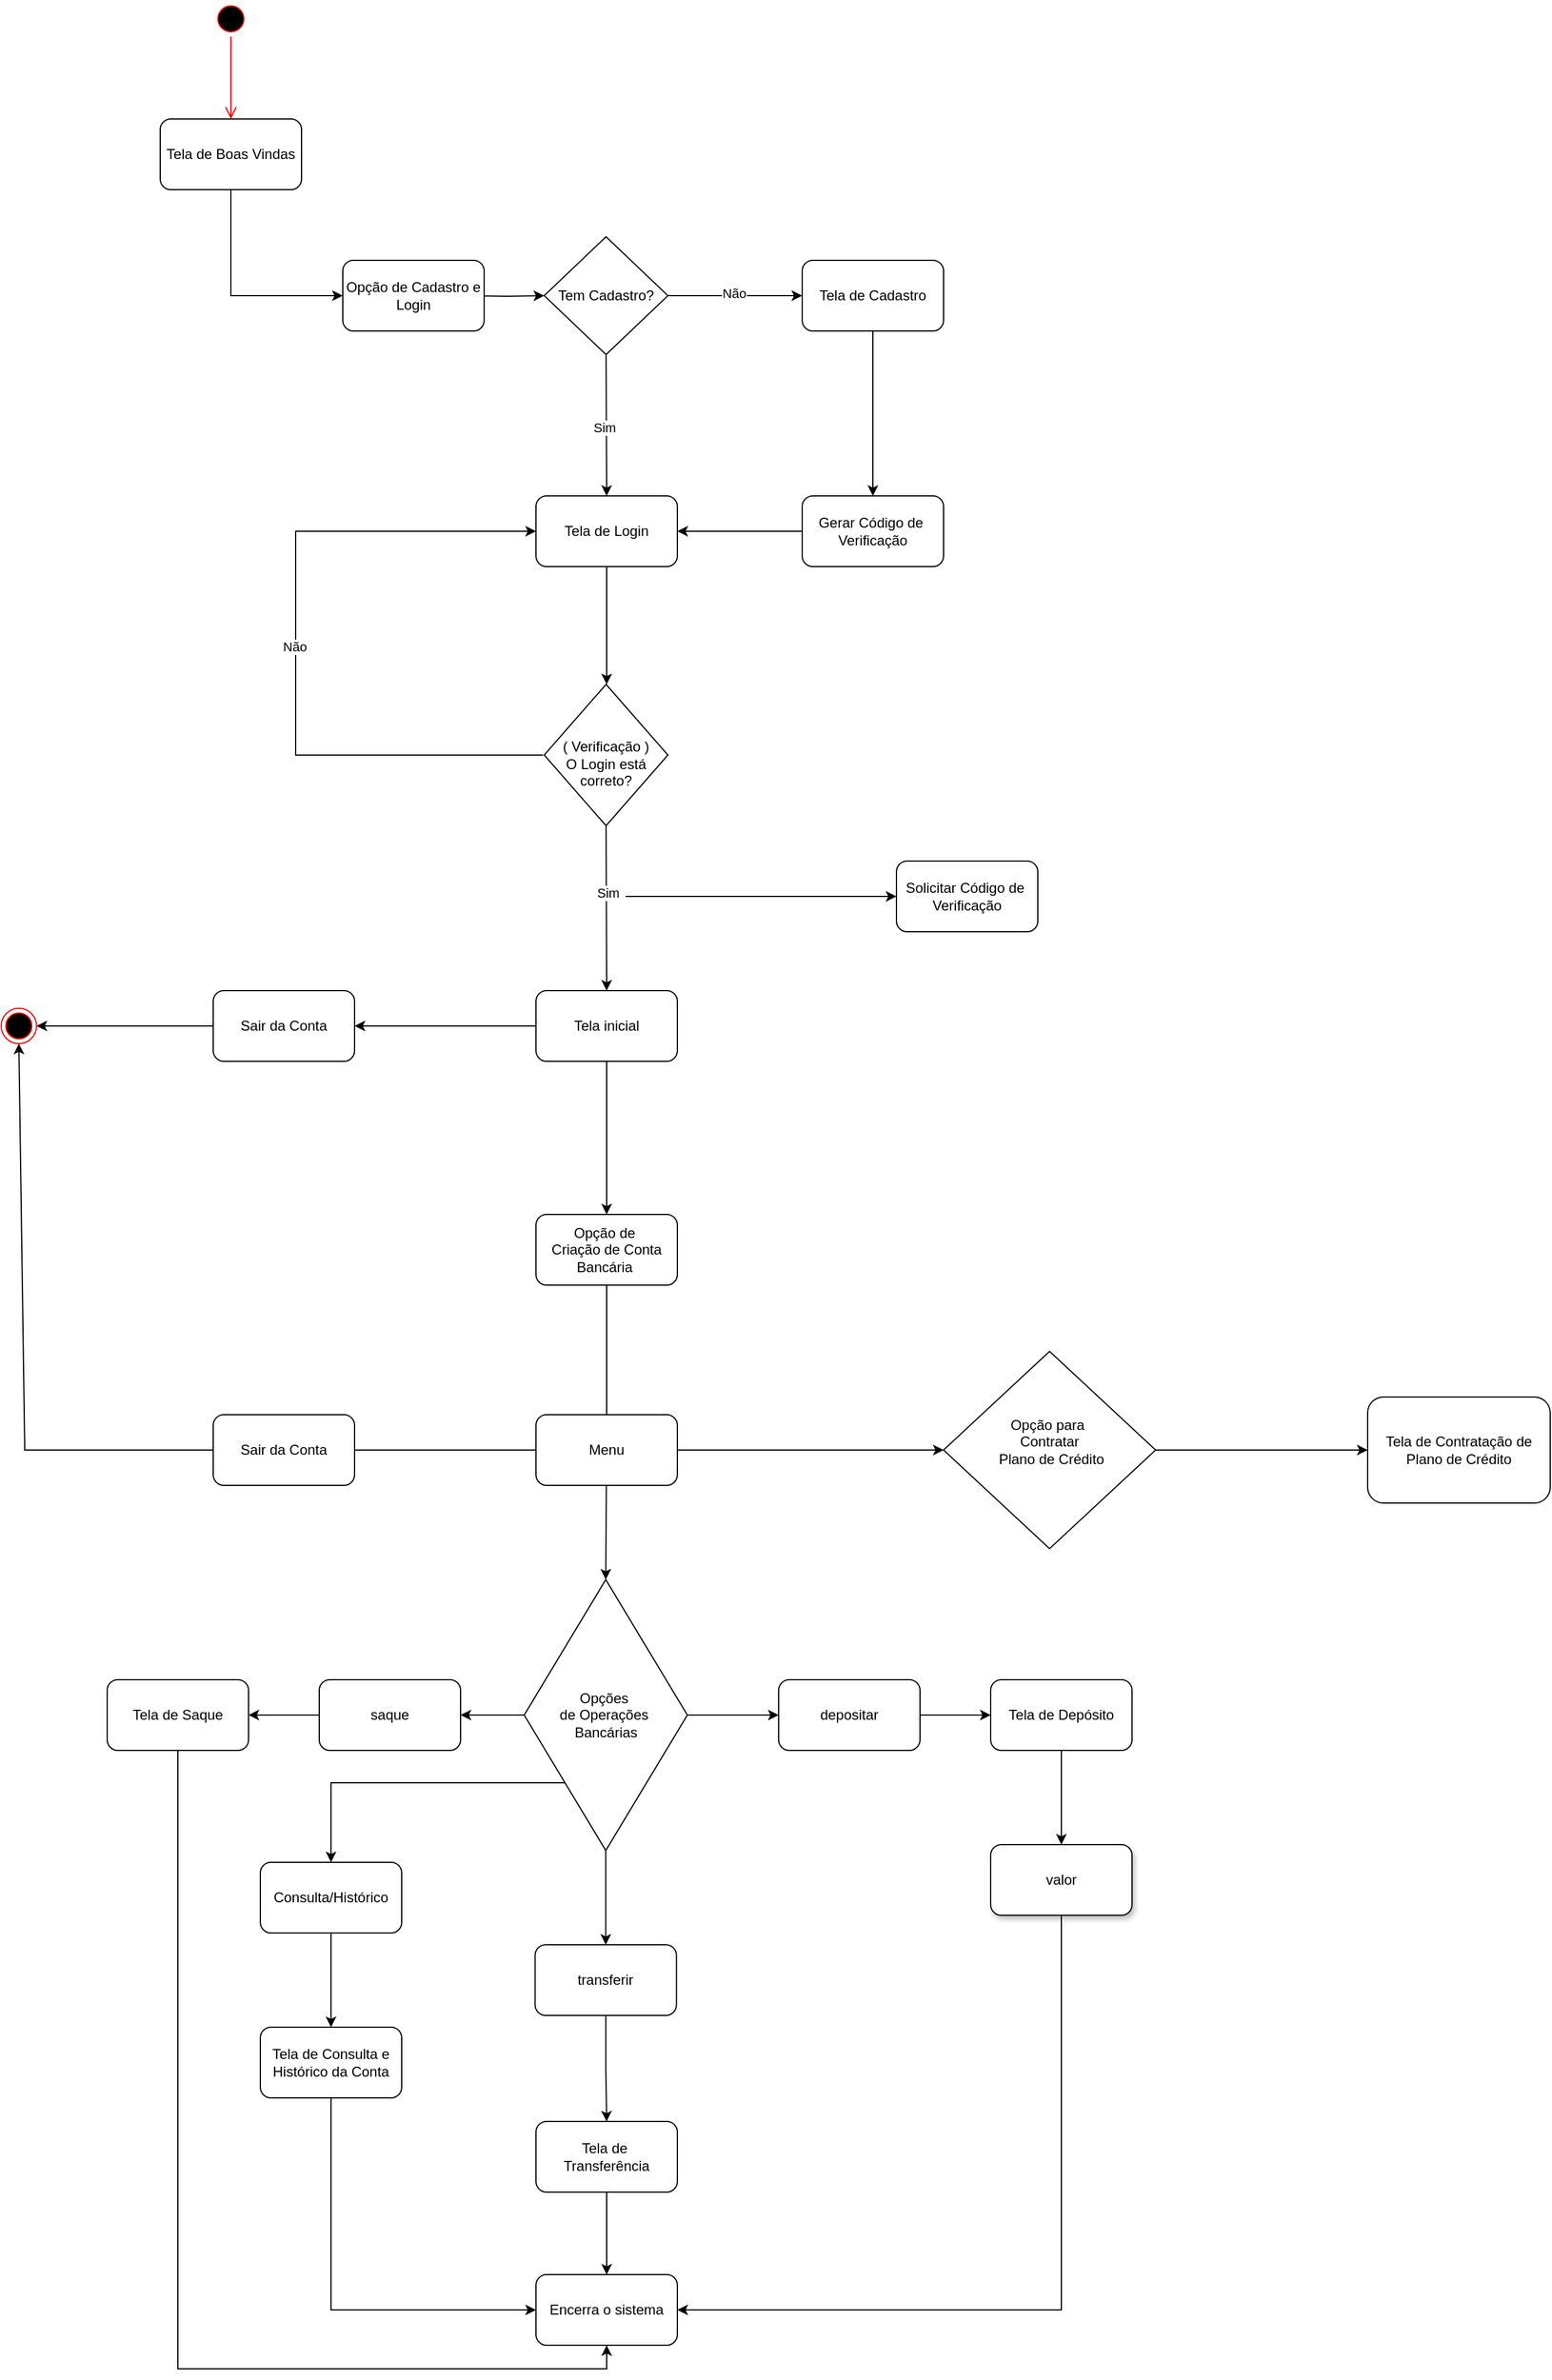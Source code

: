 <mxfile version="28.2.5">
  <diagram name="Página-1" id="nAtM_xPbGz3R0BzyVeKY">
    <mxGraphModel dx="2185" dy="740" grid="1" gridSize="10" guides="1" tooltips="1" connect="1" arrows="1" fold="1" page="1" pageScale="1" pageWidth="827" pageHeight="1169" math="0" shadow="0">
      <root>
        <mxCell id="0" />
        <mxCell id="1" parent="0" />
        <mxCell id="7xk3g6JaElh0pvHqVvv3-3" value="Tela de Boas Vindas" style="rounded=1;whiteSpace=wrap;html=1;" parent="1" vertex="1">
          <mxGeometry x="35" y="160" width="120" height="60" as="geometry" />
        </mxCell>
        <mxCell id="7xk3g6JaElh0pvHqVvv3-5" value="" style="ellipse;html=1;shape=startState;fillColor=#000000;strokeColor=#ff0000;" parent="1" vertex="1">
          <mxGeometry x="80" y="60" width="30" height="30" as="geometry" />
        </mxCell>
        <mxCell id="7xk3g6JaElh0pvHqVvv3-6" value="" style="edgeStyle=orthogonalEdgeStyle;html=1;verticalAlign=bottom;endArrow=open;endSize=8;strokeColor=#ff0000;rounded=0;" parent="1" source="7xk3g6JaElh0pvHqVvv3-5" target="7xk3g6JaElh0pvHqVvv3-3" edge="1">
          <mxGeometry relative="1" as="geometry">
            <mxPoint x="195" y="160" as="targetPoint" />
            <Array as="points" />
          </mxGeometry>
        </mxCell>
        <mxCell id="7xk3g6JaElh0pvHqVvv3-7" value="Tela de Login" style="rounded=1;whiteSpace=wrap;html=1;" parent="1" vertex="1">
          <mxGeometry x="354" y="480" width="120" height="60" as="geometry" />
        </mxCell>
        <mxCell id="7xk3g6JaElh0pvHqVvv3-14" value="" style="edgeStyle=orthogonalEdgeStyle;rounded=0;orthogonalLoop=1;jettySize=auto;html=1;" parent="1" target="7xk3g6JaElh0pvHqVvv3-13" edge="1">
          <mxGeometry relative="1" as="geometry">
            <mxPoint x="295" y="310" as="sourcePoint" />
          </mxGeometry>
        </mxCell>
        <mxCell id="7xk3g6JaElh0pvHqVvv3-10" value="Tela de Cadastro" style="rounded=1;whiteSpace=wrap;html=1;" parent="1" vertex="1">
          <mxGeometry x="580" y="280" width="120" height="60" as="geometry" />
        </mxCell>
        <mxCell id="7xk3g6JaElh0pvHqVvv3-12" value="" style="endArrow=classic;html=1;rounded=0;entryX=0;entryY=0.5;entryDx=0;entryDy=0;exitX=0.5;exitY=1;exitDx=0;exitDy=0;" parent="1" source="7xk3g6JaElh0pvHqVvv3-3" edge="1">
          <mxGeometry width="50" height="50" relative="1" as="geometry">
            <mxPoint x="330" y="180" as="sourcePoint" />
            <mxPoint x="190" y="310" as="targetPoint" />
            <Array as="points">
              <mxPoint x="95" y="310" />
            </Array>
          </mxGeometry>
        </mxCell>
        <mxCell id="7xk3g6JaElh0pvHqVvv3-16" value="" style="edgeStyle=orthogonalEdgeStyle;rounded=0;orthogonalLoop=1;jettySize=auto;html=1;" parent="1" source="7xk3g6JaElh0pvHqVvv3-13" target="7xk3g6JaElh0pvHqVvv3-10" edge="1">
          <mxGeometry relative="1" as="geometry" />
        </mxCell>
        <mxCell id="7xk3g6JaElh0pvHqVvv3-17" value="Não" style="edgeLabel;html=1;align=center;verticalAlign=middle;resizable=0;points=[];" parent="7xk3g6JaElh0pvHqVvv3-16" vertex="1" connectable="0">
          <mxGeometry x="-0.018" y="2" relative="1" as="geometry">
            <mxPoint as="offset" />
          </mxGeometry>
        </mxCell>
        <mxCell id="7xk3g6JaElh0pvHqVvv3-13" value="Tem Cadastro?" style="rhombus;whiteSpace=wrap;html=1;" parent="1" vertex="1">
          <mxGeometry x="361" y="260" width="105" height="100" as="geometry" />
        </mxCell>
        <mxCell id="7xk3g6JaElh0pvHqVvv3-15" value="&lt;font style=&quot;vertical-align: inherit;&quot; dir=&quot;auto&quot;&gt;&lt;font style=&quot;vertical-align: inherit;&quot; dir=&quot;auto&quot;&gt;Opção de Cadastro e Login&lt;/font&gt;&lt;/font&gt;" style="rounded=1;whiteSpace=wrap;html=1;" parent="1" vertex="1">
          <mxGeometry x="190" y="280" width="120" height="60" as="geometry" />
        </mxCell>
        <mxCell id="7xk3g6JaElh0pvHqVvv3-18" value="" style="endArrow=classic;html=1;rounded=0;exitX=0.5;exitY=1;exitDx=0;exitDy=0;entryX=0.5;entryY=0;entryDx=0;entryDy=0;" parent="1" source="7xk3g6JaElh0pvHqVvv3-13" target="7xk3g6JaElh0pvHqVvv3-7" edge="1">
          <mxGeometry width="50" height="50" relative="1" as="geometry">
            <mxPoint x="290" y="480" as="sourcePoint" />
            <mxPoint x="414" y="450" as="targetPoint" />
          </mxGeometry>
        </mxCell>
        <mxCell id="7xk3g6JaElh0pvHqVvv3-19" value="Sim" style="edgeLabel;html=1;align=center;verticalAlign=middle;resizable=0;points=[];" parent="7xk3g6JaElh0pvHqVvv3-18" vertex="1" connectable="0">
          <mxGeometry x="0.022" y="-2" relative="1" as="geometry">
            <mxPoint as="offset" />
          </mxGeometry>
        </mxCell>
        <mxCell id="7xk3g6JaElh0pvHqVvv3-21" value="" style="endArrow=classic;html=1;rounded=0;exitX=0.5;exitY=1;exitDx=0;exitDy=0;" parent="1" source="7xk3g6JaElh0pvHqVvv3-7" edge="1">
          <mxGeometry width="50" height="50" relative="1" as="geometry">
            <mxPoint x="510" y="680" as="sourcePoint" />
            <mxPoint x="414" y="640" as="targetPoint" />
          </mxGeometry>
        </mxCell>
        <mxCell id="7xk3g6JaElh0pvHqVvv3-33" value="" style="edgeStyle=orthogonalEdgeStyle;rounded=0;orthogonalLoop=1;jettySize=auto;html=1;" parent="1" source="7xk3g6JaElh0pvHqVvv3-22" target="7xk3g6JaElh0pvHqVvv3-32" edge="1">
          <mxGeometry relative="1" as="geometry" />
        </mxCell>
        <mxCell id="7xk3g6JaElh0pvHqVvv3-42" value="" style="edgeStyle=orthogonalEdgeStyle;rounded=0;orthogonalLoop=1;jettySize=auto;html=1;" parent="1" source="7xk3g6JaElh0pvHqVvv3-22" target="7xk3g6JaElh0pvHqVvv3-41" edge="1">
          <mxGeometry relative="1" as="geometry" />
        </mxCell>
        <mxCell id="7xk3g6JaElh0pvHqVvv3-22" value="Tela inicial" style="rounded=1;whiteSpace=wrap;html=1;" parent="1" vertex="1">
          <mxGeometry x="354" y="900" width="120" height="60" as="geometry" />
        </mxCell>
        <mxCell id="7xk3g6JaElh0pvHqVvv3-24" value="&lt;div&gt;&lt;br&gt;&lt;/div&gt;&lt;div&gt;( Verificação )&lt;/div&gt;O Login está correto?" style="rhombus;whiteSpace=wrap;html=1;" parent="1" vertex="1">
          <mxGeometry x="361" y="640" width="105" height="120" as="geometry" />
        </mxCell>
        <mxCell id="7xk3g6JaElh0pvHqVvv3-26" value="" style="endArrow=classic;html=1;rounded=0;entryX=0.5;entryY=0;entryDx=0;entryDy=0;exitX=0.5;exitY=1;exitDx=0;exitDy=0;" parent="1" source="7xk3g6JaElh0pvHqVvv3-24" target="7xk3g6JaElh0pvHqVvv3-22" edge="1">
          <mxGeometry width="50" height="50" relative="1" as="geometry">
            <mxPoint x="510" y="580" as="sourcePoint" />
            <mxPoint x="560" y="530" as="targetPoint" />
          </mxGeometry>
        </mxCell>
        <mxCell id="7xk3g6JaElh0pvHqVvv3-27" value="Sim" style="edgeLabel;html=1;align=center;verticalAlign=middle;resizable=0;points=[];" parent="7xk3g6JaElh0pvHqVvv3-26" vertex="1" connectable="0">
          <mxGeometry x="-0.186" y="1" relative="1" as="geometry">
            <mxPoint as="offset" />
          </mxGeometry>
        </mxCell>
        <mxCell id="7xk3g6JaElh0pvHqVvv3-28" value="" style="endArrow=classic;html=1;rounded=0;entryX=0;entryY=0.5;entryDx=0;entryDy=0;" parent="1" target="7xk3g6JaElh0pvHqVvv3-7" edge="1">
          <mxGeometry width="50" height="50" relative="1" as="geometry">
            <mxPoint x="360" y="700" as="sourcePoint" />
            <mxPoint x="560" y="730" as="targetPoint" />
            <Array as="points">
              <mxPoint x="210" y="700" />
              <mxPoint x="150" y="700" />
              <mxPoint x="150" y="510" />
            </Array>
          </mxGeometry>
        </mxCell>
        <mxCell id="7xk3g6JaElh0pvHqVvv3-29" value="Não" style="edgeLabel;html=1;align=center;verticalAlign=middle;resizable=0;points=[];" parent="7xk3g6JaElh0pvHqVvv3-28" vertex="1" connectable="0">
          <mxGeometry y="1" relative="1" as="geometry">
            <mxPoint as="offset" />
          </mxGeometry>
        </mxCell>
        <mxCell id="7xk3g6JaElh0pvHqVvv3-46" value="" style="edgeStyle=orthogonalEdgeStyle;rounded=0;orthogonalLoop=1;jettySize=auto;html=1;entryX=0.5;entryY=0;entryDx=0;entryDy=0;" parent="1" source="7xk3g6JaElh0pvHqVvv3-32" target="7xk3g6JaElh0pvHqVvv3-47" edge="1">
          <mxGeometry relative="1" as="geometry">
            <mxPoint x="414" y="1250" as="targetPoint" />
          </mxGeometry>
        </mxCell>
        <mxCell id="7xk3g6JaElh0pvHqVvv3-32" value="Opção de&amp;nbsp;&lt;div&gt;Criação de Conta&lt;/div&gt;&lt;div&gt;Bancária&amp;nbsp;&lt;/div&gt;" style="whiteSpace=wrap;html=1;rounded=1;" parent="1" vertex="1">
          <mxGeometry x="354" y="1090" width="120" height="60" as="geometry" />
        </mxCell>
        <mxCell id="7xk3g6JaElh0pvHqVvv3-34" value="" style="endArrow=classic;html=1;rounded=0;" parent="1" edge="1">
          <mxGeometry width="50" height="50" relative="1" as="geometry">
            <mxPoint x="430" y="820" as="sourcePoint" />
            <mxPoint x="660" y="820" as="targetPoint" />
          </mxGeometry>
        </mxCell>
        <mxCell id="7xk3g6JaElh0pvHqVvv3-35" value="&lt;font style=&quot;vertical-align: inherit;&quot; dir=&quot;auto&quot;&gt;&lt;font style=&quot;vertical-align: inherit;&quot; dir=&quot;auto&quot;&gt;Solicitar Código de&amp;nbsp;&lt;/font&gt;&lt;/font&gt;&lt;div&gt;&lt;span style=&quot;background-color: transparent; color: light-dark(rgb(0, 0, 0), rgb(255, 255, 255));&quot;&gt;&lt;font style=&quot;vertical-align: inherit;&quot; dir=&quot;auto&quot;&gt;&lt;font style=&quot;vertical-align: inherit;&quot; dir=&quot;auto&quot;&gt;Verificação&lt;/font&gt;&lt;/font&gt;&lt;/span&gt;&lt;/div&gt;" style="rounded=1;whiteSpace=wrap;html=1;" parent="1" vertex="1">
          <mxGeometry x="660" y="790" width="120" height="60" as="geometry" />
        </mxCell>
        <mxCell id="7xk3g6JaElh0pvHqVvv3-41" value="Sair da Conta" style="whiteSpace=wrap;html=1;rounded=1;" parent="1" vertex="1">
          <mxGeometry x="80" y="900" width="120" height="60" as="geometry" />
        </mxCell>
        <mxCell id="7xk3g6JaElh0pvHqVvv3-43" value="" style="endArrow=classic;html=1;rounded=0;exitX=0;exitY=0.5;exitDx=0;exitDy=0;" parent="1" source="7xk3g6JaElh0pvHqVvv3-41" edge="1">
          <mxGeometry width="50" height="50" relative="1" as="geometry">
            <mxPoint x="30" y="920" as="sourcePoint" />
            <mxPoint x="-70" y="930" as="targetPoint" />
          </mxGeometry>
        </mxCell>
        <mxCell id="7xk3g6JaElh0pvHqVvv3-44" value="" style="ellipse;html=1;shape=endState;fillColor=#000000;strokeColor=#ff0000;" parent="1" vertex="1">
          <mxGeometry x="-100" y="915" width="30" height="30" as="geometry" />
        </mxCell>
        <mxCell id="7xk3g6JaElh0pvHqVvv3-49" value="" style="edgeStyle=orthogonalEdgeStyle;rounded=0;orthogonalLoop=1;jettySize=auto;html=1;entryX=1;entryY=0.5;entryDx=0;entryDy=0;" parent="1" source="zpXSYYtoqPTxO0NAMw40-21" target="7xk3g6JaElh0pvHqVvv3-62" edge="1">
          <mxGeometry relative="1" as="geometry">
            <mxPoint x="150" y="1265" as="targetPoint" />
          </mxGeometry>
        </mxCell>
        <mxCell id="7xk3g6JaElh0pvHqVvv3-51" value="" style="edgeStyle=orthogonalEdgeStyle;rounded=0;orthogonalLoop=1;jettySize=auto;html=1;entryX=0;entryY=0.5;entryDx=0;entryDy=0;" parent="1" source="zpXSYYtoqPTxO0NAMw40-2" target="7xk3g6JaElh0pvHqVvv3-63" edge="1">
          <mxGeometry relative="1" as="geometry">
            <mxPoint x="720" y="1265" as="targetPoint" />
          </mxGeometry>
        </mxCell>
        <mxCell id="7xk3g6JaElh0pvHqVvv3-61" value="" style="edgeStyle=orthogonalEdgeStyle;rounded=0;orthogonalLoop=1;jettySize=auto;html=1;entryX=0.5;entryY=0;entryDx=0;entryDy=0;" parent="1" source="zpXSYYtoqPTxO0NAMw40-19" target="7xk3g6JaElh0pvHqVvv3-68" edge="1">
          <mxGeometry relative="1" as="geometry">
            <mxPoint x="414" y="1680" as="targetPoint" />
          </mxGeometry>
        </mxCell>
        <mxCell id="-yAS3vKNDVLwqYnA1DSh-10" style="edgeStyle=orthogonalEdgeStyle;rounded=0;orthogonalLoop=1;jettySize=auto;html=1;exitX=0;exitY=1;exitDx=0;exitDy=0;entryX=0.5;entryY=0;entryDx=0;entryDy=0;" edge="1" parent="1" source="7xk3g6JaElh0pvHqVvv3-47" target="-yAS3vKNDVLwqYnA1DSh-11">
          <mxGeometry relative="1" as="geometry">
            <mxPoint x="180" y="1740" as="targetPoint" />
          </mxGeometry>
        </mxCell>
        <mxCell id="7xk3g6JaElh0pvHqVvv3-47" value="&lt;font style=&quot;vertical-align: inherit;&quot; dir=&quot;auto&quot;&gt;&lt;font style=&quot;vertical-align: inherit;&quot; dir=&quot;auto&quot;&gt;Opções&amp;nbsp;&lt;/font&gt;&lt;/font&gt;&lt;div&gt;&lt;font style=&quot;vertical-align: inherit;&quot; dir=&quot;auto&quot;&gt;&lt;font style=&quot;vertical-align: inherit;&quot; dir=&quot;auto&quot;&gt;de Operações&amp;nbsp;&lt;/font&gt;&lt;/font&gt;&lt;/div&gt;&lt;div&gt;&lt;font style=&quot;vertical-align: inherit;&quot; dir=&quot;auto&quot;&gt;&lt;font style=&quot;vertical-align: inherit;&quot; dir=&quot;auto&quot;&gt;Bancárias&lt;/font&gt;&lt;/font&gt;&lt;/div&gt;" style="rhombus;whiteSpace=wrap;html=1;" parent="1" vertex="1">
          <mxGeometry x="344" y="1400" width="138.5" height="230" as="geometry" />
        </mxCell>
        <mxCell id="-yAS3vKNDVLwqYnA1DSh-12" style="edgeStyle=orthogonalEdgeStyle;rounded=0;orthogonalLoop=1;jettySize=auto;html=1;exitX=0.5;exitY=1;exitDx=0;exitDy=0;entryX=0.5;entryY=1;entryDx=0;entryDy=0;" edge="1" parent="1" source="7xk3g6JaElh0pvHqVvv3-62" target="-yAS3vKNDVLwqYnA1DSh-2">
          <mxGeometry relative="1" as="geometry" />
        </mxCell>
        <mxCell id="7xk3g6JaElh0pvHqVvv3-62" value="Tela de Saque" style="rounded=1;whiteSpace=wrap;html=1;" parent="1" vertex="1">
          <mxGeometry x="-10" y="1485" width="120" height="60" as="geometry" />
        </mxCell>
        <mxCell id="zpXSYYtoqPTxO0NAMw40-25" value="" style="edgeStyle=orthogonalEdgeStyle;rounded=0;orthogonalLoop=1;jettySize=auto;html=1;" parent="1" source="7xk3g6JaElh0pvHqVvv3-63" target="zpXSYYtoqPTxO0NAMw40-24" edge="1">
          <mxGeometry relative="1" as="geometry" />
        </mxCell>
        <mxCell id="7xk3g6JaElh0pvHqVvv3-63" value="Tela de Depósito" style="rounded=1;whiteSpace=wrap;html=1;" parent="1" vertex="1">
          <mxGeometry x="740" y="1485" width="120" height="60" as="geometry" />
        </mxCell>
        <mxCell id="7xk3g6JaElh0pvHqVvv3-65" value="Menu" style="rounded=1;whiteSpace=wrap;html=1;" parent="1" vertex="1">
          <mxGeometry x="354" y="1260" width="120" height="60" as="geometry" />
        </mxCell>
        <mxCell id="-yAS3vKNDVLwqYnA1DSh-4" style="edgeStyle=orthogonalEdgeStyle;rounded=0;orthogonalLoop=1;jettySize=auto;html=1;entryX=0.5;entryY=0;entryDx=0;entryDy=0;" edge="1" parent="1" source="7xk3g6JaElh0pvHqVvv3-68" target="-yAS3vKNDVLwqYnA1DSh-2">
          <mxGeometry relative="1" as="geometry" />
        </mxCell>
        <mxCell id="7xk3g6JaElh0pvHqVvv3-68" value="Tela de&amp;nbsp;&lt;div&gt;Transferência&lt;/div&gt;" style="rounded=1;whiteSpace=wrap;html=1;" parent="1" vertex="1">
          <mxGeometry x="354" y="1860" width="120" height="60" as="geometry" />
        </mxCell>
        <mxCell id="7xk3g6JaElh0pvHqVvv3-71" value="" style="endArrow=classic;html=1;rounded=0;entryX=0.5;entryY=1;entryDx=0;entryDy=0;exitX=0;exitY=0.5;exitDx=0;exitDy=0;" parent="1" source="7xk3g6JaElh0pvHqVvv3-65" target="7xk3g6JaElh0pvHqVvv3-44" edge="1">
          <mxGeometry width="50" height="50" relative="1" as="geometry">
            <mxPoint x="80" y="1320" as="sourcePoint" />
            <mxPoint x="570" y="1080" as="targetPoint" />
            <Array as="points">
              <mxPoint x="-80" y="1290" />
            </Array>
          </mxGeometry>
        </mxCell>
        <mxCell id="7xk3g6JaElh0pvHqVvv3-72" value="Sair da Conta" style="rounded=1;whiteSpace=wrap;html=1;" parent="1" vertex="1">
          <mxGeometry x="80" y="1260" width="120" height="60" as="geometry" />
        </mxCell>
        <mxCell id="7xk3g6JaElh0pvHqVvv3-74" value="" style="edgeStyle=orthogonalEdgeStyle;rounded=0;orthogonalLoop=1;jettySize=auto;html=1;" parent="1" source="7xk3g6JaElh0pvHqVvv3-65" target="7xk3g6JaElh0pvHqVvv3-73" edge="1">
          <mxGeometry relative="1" as="geometry">
            <mxPoint x="474" y="1290" as="sourcePoint" />
            <mxPoint x="1050" y="1290" as="targetPoint" />
          </mxGeometry>
        </mxCell>
        <mxCell id="7xk3g6JaElh0pvHqVvv3-82" value="" style="edgeStyle=orthogonalEdgeStyle;rounded=0;orthogonalLoop=1;jettySize=auto;html=1;entryX=0;entryY=0.5;entryDx=0;entryDy=0;exitX=1;exitY=0.5;exitDx=0;exitDy=0;" parent="1" source="7xk3g6JaElh0pvHqVvv3-73" target="7xk3g6JaElh0pvHqVvv3-78" edge="1">
          <mxGeometry relative="1" as="geometry">
            <mxPoint x="795" y="1035" as="targetPoint" />
            <Array as="points" />
            <mxPoint x="1090" y="1290" as="sourcePoint" />
          </mxGeometry>
        </mxCell>
        <mxCell id="7xk3g6JaElh0pvHqVvv3-73" value="&lt;font style=&quot;vertical-align: inherit;&quot; dir=&quot;auto&quot;&gt;&lt;font style=&quot;vertical-align: inherit;&quot; dir=&quot;auto&quot;&gt;&lt;font style=&quot;vertical-align: inherit;&quot; dir=&quot;auto&quot;&gt;&lt;font style=&quot;vertical-align: inherit;&quot; dir=&quot;auto&quot;&gt;&lt;font style=&quot;vertical-align: inherit;&quot; dir=&quot;auto&quot;&gt;&lt;font style=&quot;vertical-align: inherit;&quot; dir=&quot;auto&quot;&gt;&lt;font style=&quot;vertical-align: inherit;&quot; dir=&quot;auto&quot;&gt;&lt;font style=&quot;vertical-align: inherit;&quot; dir=&quot;auto&quot;&gt;&lt;font style=&quot;vertical-align: inherit;&quot; dir=&quot;auto&quot;&gt;&lt;font style=&quot;vertical-align: inherit;&quot; dir=&quot;auto&quot;&gt;&lt;font style=&quot;vertical-align: inherit;&quot; dir=&quot;auto&quot;&gt;&lt;font style=&quot;vertical-align: inherit;&quot; dir=&quot;auto&quot;&gt;&lt;font style=&quot;vertical-align: inherit;&quot; dir=&quot;auto&quot;&gt;&lt;font style=&quot;vertical-align: inherit;&quot; dir=&quot;auto&quot;&gt;&lt;font style=&quot;vertical-align: inherit;&quot; dir=&quot;auto&quot;&gt;&lt;font style=&quot;vertical-align: inherit;&quot; dir=&quot;auto&quot;&gt;&lt;font style=&quot;vertical-align: inherit;&quot; dir=&quot;auto&quot;&gt;&lt;font style=&quot;vertical-align: inherit;&quot; dir=&quot;auto&quot;&gt;Opção para&amp;nbsp;&lt;/font&gt;&lt;/font&gt;&lt;/font&gt;&lt;/font&gt;&lt;/font&gt;&lt;/font&gt;&lt;/font&gt;&lt;/font&gt;&lt;/font&gt;&lt;/font&gt;&lt;/font&gt;&lt;/font&gt;&lt;/font&gt;&lt;/font&gt;&lt;/font&gt;&lt;/font&gt;&lt;/font&gt;&lt;/font&gt;&lt;div&gt;&lt;font style=&quot;vertical-align: inherit;&quot; dir=&quot;auto&quot;&gt;&lt;font style=&quot;vertical-align: inherit;&quot; dir=&quot;auto&quot;&gt;&lt;font style=&quot;vertical-align: inherit;&quot; dir=&quot;auto&quot;&gt;&lt;font style=&quot;vertical-align: inherit;&quot; dir=&quot;auto&quot;&gt;&lt;font style=&quot;vertical-align: inherit;&quot; dir=&quot;auto&quot;&gt;&lt;font style=&quot;vertical-align: inherit;&quot; dir=&quot;auto&quot;&gt;&lt;font style=&quot;vertical-align: inherit;&quot; dir=&quot;auto&quot;&gt;&lt;font style=&quot;vertical-align: inherit;&quot; dir=&quot;auto&quot;&gt;&lt;font style=&quot;vertical-align: inherit;&quot; dir=&quot;auto&quot;&gt;&lt;font style=&quot;vertical-align: inherit;&quot; dir=&quot;auto&quot;&gt;&lt;font style=&quot;vertical-align: inherit;&quot; dir=&quot;auto&quot;&gt;&lt;font style=&quot;vertical-align: inherit;&quot; dir=&quot;auto&quot;&gt;&lt;font style=&quot;vertical-align: inherit;&quot; dir=&quot;auto&quot;&gt;&lt;font style=&quot;vertical-align: inherit;&quot; dir=&quot;auto&quot;&gt;&lt;font style=&quot;vertical-align: inherit;&quot; dir=&quot;auto&quot;&gt;&lt;font style=&quot;vertical-align: inherit;&quot; dir=&quot;auto&quot;&gt;Contratar&lt;/font&gt;&lt;/font&gt;&lt;/font&gt;&lt;/font&gt;&lt;/font&gt;&lt;/font&gt;&lt;/font&gt;&lt;/font&gt;&lt;/font&gt;&lt;/font&gt;&lt;/font&gt;&lt;/font&gt;&lt;/font&gt;&lt;/font&gt;&lt;/font&gt;&lt;/font&gt;&lt;div&gt;&lt;font style=&quot;vertical-align: inherit;&quot; dir=&quot;auto&quot;&gt;&lt;font style=&quot;vertical-align: inherit;&quot; dir=&quot;auto&quot;&gt;&lt;font style=&quot;vertical-align: inherit;&quot; dir=&quot;auto&quot;&gt;&lt;font style=&quot;vertical-align: inherit;&quot; dir=&quot;auto&quot;&gt;&lt;font style=&quot;vertical-align: inherit;&quot; dir=&quot;auto&quot;&gt;&lt;font style=&quot;vertical-align: inherit;&quot; dir=&quot;auto&quot;&gt;&lt;font style=&quot;vertical-align: inherit;&quot; dir=&quot;auto&quot;&gt;&lt;font style=&quot;vertical-align: inherit;&quot; dir=&quot;auto&quot;&gt;&lt;font style=&quot;vertical-align: inherit;&quot; dir=&quot;auto&quot;&gt;&lt;font style=&quot;vertical-align: inherit;&quot; dir=&quot;auto&quot;&gt;&lt;font style=&quot;vertical-align: inherit;&quot; dir=&quot;auto&quot;&gt;&lt;font style=&quot;vertical-align: inherit;&quot; dir=&quot;auto&quot;&gt;&lt;font style=&quot;vertical-align: inherit;&quot; dir=&quot;auto&quot;&gt;&lt;font style=&quot;vertical-align: inherit;&quot; dir=&quot;auto&quot;&gt;&amp;nbsp;Plano&amp;nbsp;&lt;/font&gt;&lt;/font&gt;&lt;/font&gt;&lt;/font&gt;&lt;/font&gt;&lt;/font&gt;&lt;/font&gt;&lt;/font&gt;&lt;/font&gt;&lt;/font&gt;&lt;/font&gt;&lt;/font&gt;&lt;/font&gt;&lt;/font&gt;&lt;span style=&quot;background-color: transparent; color: light-dark(rgb(0, 0, 0), rgb(255, 255, 255));&quot;&gt;&lt;font style=&quot;vertical-align: inherit;&quot; dir=&quot;auto&quot;&gt;&lt;font style=&quot;vertical-align: inherit;&quot; dir=&quot;auto&quot;&gt;de Crédito&lt;/font&gt;&lt;/font&gt;&lt;/span&gt;&lt;/div&gt;&lt;div&gt;&lt;div&gt;&lt;div&gt;&lt;br&gt;&lt;/div&gt;&lt;/div&gt;&lt;/div&gt;&lt;/div&gt;" style="rhombus;whiteSpace=wrap;html=1;" parent="1" vertex="1">
          <mxGeometry x="700" y="1206.25" width="180" height="167.5" as="geometry" />
        </mxCell>
        <mxCell id="7xk3g6JaElh0pvHqVvv3-78" value="&lt;font style=&quot;vertical-align: inherit;&quot; dir=&quot;auto&quot;&gt;&lt;font style=&quot;vertical-align: inherit;&quot; dir=&quot;auto&quot;&gt;Tela de Contratação de Plano de Crédito&lt;/font&gt;&lt;/font&gt;" style="rounded=1;whiteSpace=wrap;html=1;" parent="1" vertex="1">
          <mxGeometry x="1060" y="1245" width="155" height="90" as="geometry" />
        </mxCell>
        <mxCell id="zpXSYYtoqPTxO0NAMw40-13" value="" style="edgeStyle=orthogonalEdgeStyle;rounded=0;orthogonalLoop=1;jettySize=auto;html=1;entryX=0;entryY=0.5;entryDx=0;entryDy=0;" parent="1" source="7xk3g6JaElh0pvHqVvv3-47" target="zpXSYYtoqPTxO0NAMw40-2" edge="1">
          <mxGeometry relative="1" as="geometry">
            <mxPoint x="740" y="1515" as="targetPoint" />
            <mxPoint x="483" y="1515" as="sourcePoint" />
          </mxGeometry>
        </mxCell>
        <mxCell id="zpXSYYtoqPTxO0NAMw40-2" value="depositar" style="whiteSpace=wrap;html=1;rounded=1;" parent="1" vertex="1">
          <mxGeometry x="560" y="1485" width="120" height="60" as="geometry" />
        </mxCell>
        <mxCell id="zpXSYYtoqPTxO0NAMw40-20" value="" style="edgeStyle=orthogonalEdgeStyle;rounded=0;orthogonalLoop=1;jettySize=auto;html=1;entryX=1;entryY=0.5;entryDx=0;entryDy=0;" parent="1" source="7xk3g6JaElh0pvHqVvv3-47" target="zpXSYYtoqPTxO0NAMw40-21" edge="1">
          <mxGeometry relative="1" as="geometry">
            <mxPoint x="110" y="1515" as="targetPoint" />
            <mxPoint x="344" y="1515" as="sourcePoint" />
          </mxGeometry>
        </mxCell>
        <mxCell id="zpXSYYtoqPTxO0NAMw40-21" value="saque" style="rounded=1;whiteSpace=wrap;html=1;" parent="1" vertex="1">
          <mxGeometry x="170" y="1485" width="120" height="60" as="geometry" />
        </mxCell>
        <mxCell id="zpXSYYtoqPTxO0NAMw40-23" value="" style="edgeStyle=orthogonalEdgeStyle;rounded=0;orthogonalLoop=1;jettySize=auto;html=1;entryX=0.5;entryY=0;entryDx=0;entryDy=0;" parent="1" source="7xk3g6JaElh0pvHqVvv3-47" target="zpXSYYtoqPTxO0NAMw40-19" edge="1">
          <mxGeometry relative="1" as="geometry">
            <mxPoint x="414" y="1860" as="targetPoint" />
            <mxPoint x="413" y="1630" as="sourcePoint" />
          </mxGeometry>
        </mxCell>
        <mxCell id="zpXSYYtoqPTxO0NAMw40-19" value="transferir" style="rounded=1;whiteSpace=wrap;html=1;" parent="1" vertex="1">
          <mxGeometry x="353.25" y="1710" width="120" height="60" as="geometry" />
        </mxCell>
        <mxCell id="-yAS3vKNDVLwqYnA1DSh-5" style="edgeStyle=orthogonalEdgeStyle;rounded=0;orthogonalLoop=1;jettySize=auto;html=1;entryX=1;entryY=0.5;entryDx=0;entryDy=0;" edge="1" parent="1" source="zpXSYYtoqPTxO0NAMw40-24" target="-yAS3vKNDVLwqYnA1DSh-2">
          <mxGeometry relative="1" as="geometry">
            <Array as="points">
              <mxPoint x="800" y="2020" />
            </Array>
          </mxGeometry>
        </mxCell>
        <mxCell id="zpXSYYtoqPTxO0NAMw40-24" value="valor" style="whiteSpace=wrap;html=1;rounded=1;shadow=1;" parent="1" vertex="1">
          <mxGeometry x="740" y="1625" width="120" height="60" as="geometry" />
        </mxCell>
        <mxCell id="-yAS3vKNDVLwqYnA1DSh-2" value="&lt;font style=&quot;vertical-align: inherit;&quot; dir=&quot;auto&quot;&gt;&lt;font style=&quot;vertical-align: inherit;&quot; dir=&quot;auto&quot;&gt;Encerra o sistema&lt;/font&gt;&lt;/font&gt;" style="rounded=1;whiteSpace=wrap;html=1;" vertex="1" parent="1">
          <mxGeometry x="354" y="1990" width="120" height="60" as="geometry" />
        </mxCell>
        <mxCell id="-yAS3vKNDVLwqYnA1DSh-6" value="&lt;font style=&quot;vertical-align: inherit;&quot; dir=&quot;auto&quot;&gt;&lt;font style=&quot;vertical-align: inherit;&quot; dir=&quot;auto&quot;&gt;&lt;font style=&quot;vertical-align: inherit;&quot; dir=&quot;auto&quot;&gt;&lt;font style=&quot;vertical-align: inherit;&quot; dir=&quot;auto&quot;&gt;Gerar Código de&amp;nbsp;&lt;/font&gt;&lt;/font&gt;&lt;/font&gt;&lt;/font&gt;&lt;div&gt;&lt;span style=&quot;background-color: transparent; color: light-dark(rgb(0, 0, 0), rgb(255, 255, 255));&quot;&gt;&lt;font style=&quot;vertical-align: inherit;&quot; dir=&quot;auto&quot;&gt;&lt;font style=&quot;vertical-align: inherit;&quot; dir=&quot;auto&quot;&gt;&lt;font style=&quot;vertical-align: inherit;&quot; dir=&quot;auto&quot;&gt;&lt;font style=&quot;vertical-align: inherit;&quot; dir=&quot;auto&quot;&gt;Verificação&lt;/font&gt;&lt;/font&gt;&lt;/font&gt;&lt;/font&gt;&lt;/span&gt;&lt;/div&gt;" style="rounded=1;whiteSpace=wrap;html=1;" vertex="1" parent="1">
          <mxGeometry x="580" y="480" width="120" height="60" as="geometry" />
        </mxCell>
        <mxCell id="-yAS3vKNDVLwqYnA1DSh-7" value="" style="endArrow=classic;html=1;rounded=0;entryX=1;entryY=0.5;entryDx=0;entryDy=0;exitX=0;exitY=0.5;exitDx=0;exitDy=0;" edge="1" parent="1" source="-yAS3vKNDVLwqYnA1DSh-6" target="7xk3g6JaElh0pvHqVvv3-7">
          <mxGeometry width="50" height="50" relative="1" as="geometry">
            <mxPoint x="210" y="610" as="sourcePoint" />
            <mxPoint x="260" y="560" as="targetPoint" />
          </mxGeometry>
        </mxCell>
        <mxCell id="-yAS3vKNDVLwqYnA1DSh-8" value="" style="endArrow=classic;html=1;rounded=0;entryX=0.5;entryY=0;entryDx=0;entryDy=0;exitX=0.5;exitY=1;exitDx=0;exitDy=0;" edge="1" parent="1" source="7xk3g6JaElh0pvHqVvv3-10" target="-yAS3vKNDVLwqYnA1DSh-6">
          <mxGeometry width="50" height="50" relative="1" as="geometry">
            <mxPoint x="210" y="610" as="sourcePoint" />
            <mxPoint x="260" y="560" as="targetPoint" />
          </mxGeometry>
        </mxCell>
        <mxCell id="-yAS3vKNDVLwqYnA1DSh-14" value="" style="edgeStyle=orthogonalEdgeStyle;rounded=0;orthogonalLoop=1;jettySize=auto;html=1;" edge="1" parent="1" source="-yAS3vKNDVLwqYnA1DSh-11" target="-yAS3vKNDVLwqYnA1DSh-13">
          <mxGeometry relative="1" as="geometry" />
        </mxCell>
        <mxCell id="-yAS3vKNDVLwqYnA1DSh-11" value="&lt;font style=&quot;vertical-align: inherit;&quot; dir=&quot;auto&quot;&gt;&lt;font style=&quot;vertical-align: inherit;&quot; dir=&quot;auto&quot;&gt;Consulta/Histórico&lt;/font&gt;&lt;/font&gt;" style="rounded=1;whiteSpace=wrap;html=1;" vertex="1" parent="1">
          <mxGeometry x="120" y="1640" width="120" height="60" as="geometry" />
        </mxCell>
        <mxCell id="-yAS3vKNDVLwqYnA1DSh-15" style="edgeStyle=orthogonalEdgeStyle;rounded=0;orthogonalLoop=1;jettySize=auto;html=1;exitX=0.5;exitY=1;exitDx=0;exitDy=0;entryX=0;entryY=0.5;entryDx=0;entryDy=0;" edge="1" parent="1" source="-yAS3vKNDVLwqYnA1DSh-13" target="-yAS3vKNDVLwqYnA1DSh-2">
          <mxGeometry relative="1" as="geometry" />
        </mxCell>
        <mxCell id="-yAS3vKNDVLwqYnA1DSh-13" value="&lt;font style=&quot;vertical-align: inherit;&quot; dir=&quot;auto&quot;&gt;&lt;font style=&quot;vertical-align: inherit;&quot; dir=&quot;auto&quot;&gt;Tela de Consulta e Histórico da Conta&lt;/font&gt;&lt;/font&gt;" style="whiteSpace=wrap;html=1;rounded=1;" vertex="1" parent="1">
          <mxGeometry x="120" y="1780" width="120" height="60" as="geometry" />
        </mxCell>
      </root>
    </mxGraphModel>
  </diagram>
</mxfile>
